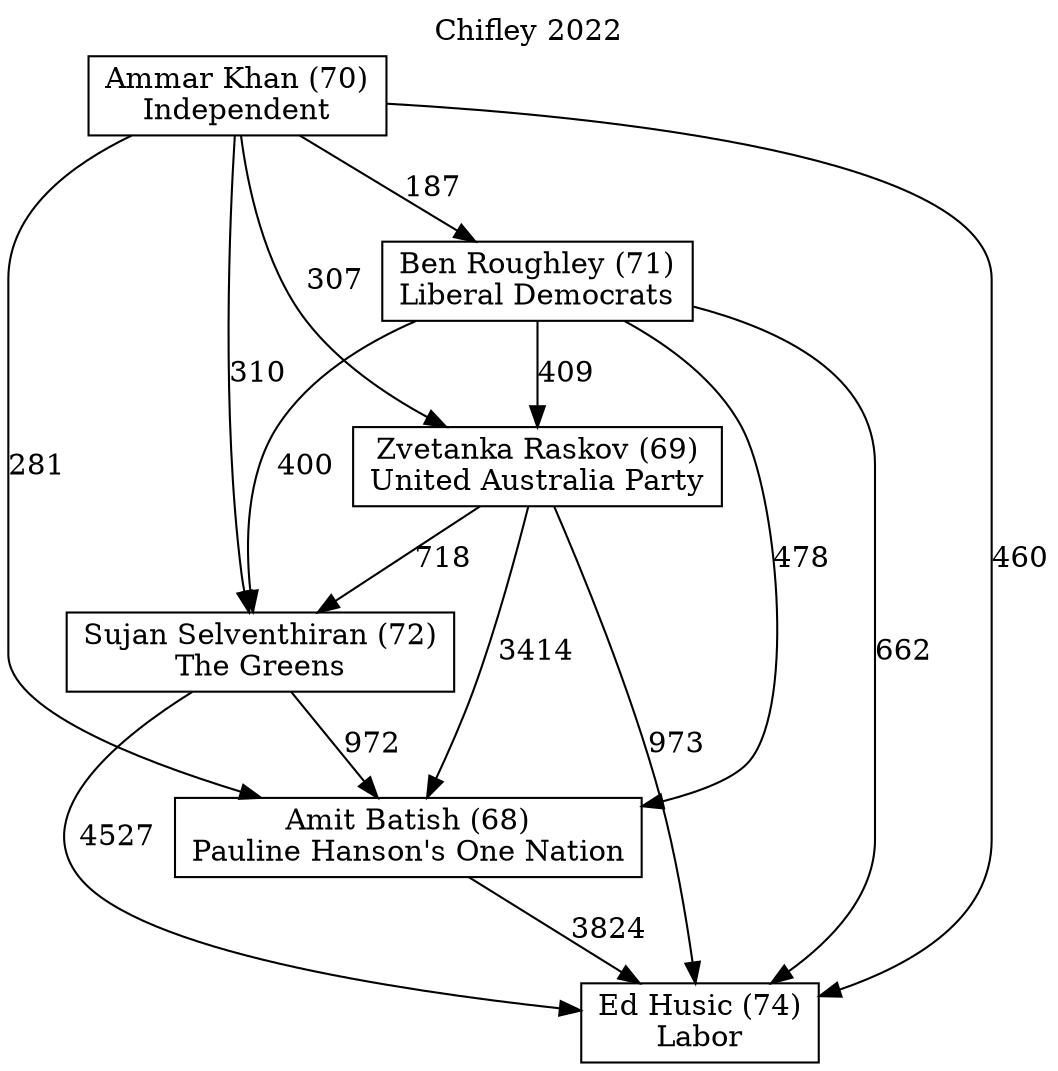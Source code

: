 // House preference flow
digraph "Ed Husic (74)_Chifley_2022" {
	graph [label="Chifley 2022" labelloc=t mclimit=10]
	node [shape=box]
	"Amit Batish (68)" [label="Amit Batish (68)
Pauline Hanson's One Nation"]
	"Ammar Khan (70)" [label="Ammar Khan (70)
Independent"]
	"Ben Roughley (71)" [label="Ben Roughley (71)
Liberal Democrats"]
	"Ed Husic (74)" [label="Ed Husic (74)
Labor"]
	"Sujan Selventhiran (72)" [label="Sujan Selventhiran (72)
The Greens"]
	"Zvetanka Raskov (69)" [label="Zvetanka Raskov (69)
United Australia Party"]
	"Amit Batish (68)" -> "Ed Husic (74)" [label=3824]
	"Ammar Khan (70)" -> "Amit Batish (68)" [label=281]
	"Ammar Khan (70)" -> "Ben Roughley (71)" [label=187]
	"Ammar Khan (70)" -> "Ed Husic (74)" [label=460]
	"Ammar Khan (70)" -> "Sujan Selventhiran (72)" [label=310]
	"Ammar Khan (70)" -> "Zvetanka Raskov (69)" [label=307]
	"Ben Roughley (71)" -> "Amit Batish (68)" [label=478]
	"Ben Roughley (71)" -> "Ed Husic (74)" [label=662]
	"Ben Roughley (71)" -> "Sujan Selventhiran (72)" [label=400]
	"Ben Roughley (71)" -> "Zvetanka Raskov (69)" [label=409]
	"Sujan Selventhiran (72)" -> "Amit Batish (68)" [label=972]
	"Sujan Selventhiran (72)" -> "Ed Husic (74)" [label=4527]
	"Zvetanka Raskov (69)" -> "Amit Batish (68)" [label=3414]
	"Zvetanka Raskov (69)" -> "Ed Husic (74)" [label=973]
	"Zvetanka Raskov (69)" -> "Sujan Selventhiran (72)" [label=718]
}
